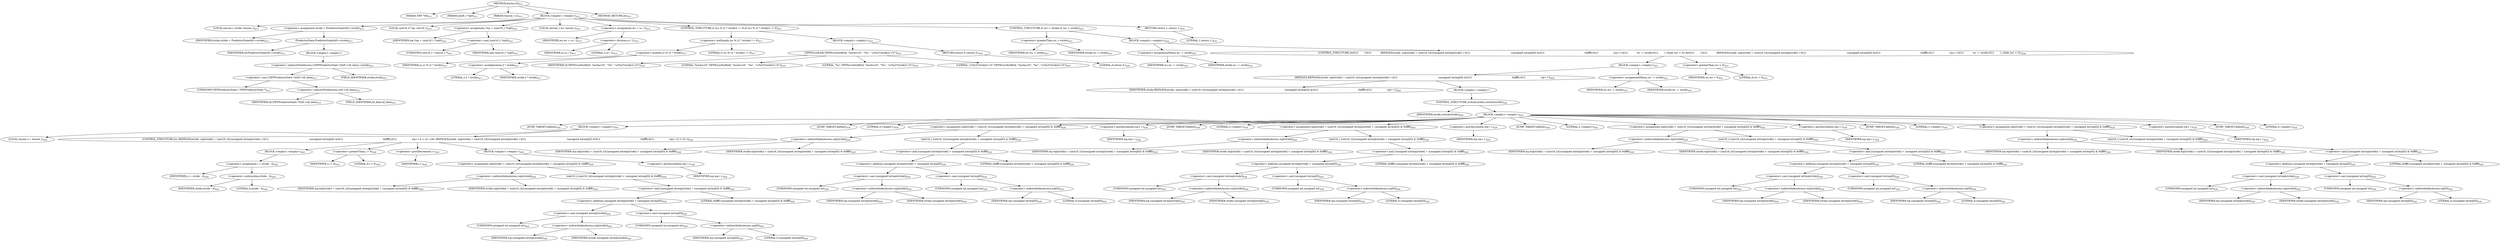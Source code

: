 digraph "horAcc16" {  
"36805" [label = <(METHOD,horAcc16)<SUB>411</SUB>> ]
"36806" [label = <(PARAM,TIFF *tif)<SUB>411</SUB>> ]
"36807" [label = <(PARAM,uint8_t *cp0)<SUB>411</SUB>> ]
"36808" [label = <(PARAM,tmsize_t cc)<SUB>411</SUB>> ]
"36809" [label = <(BLOCK,&lt;empty&gt;,&lt;empty&gt;)<SUB>412</SUB>> ]
"36810" [label = <(LOCAL,tmsize_t stride: tmsize_t)<SUB>413</SUB>> ]
"36811" [label = <(&lt;operator&gt;.assignment,stride = PredictorState(tif)-&gt;stride)<SUB>413</SUB>> ]
"36812" [label = <(IDENTIFIER,stride,stride = PredictorState(tif)-&gt;stride)<SUB>413</SUB>> ]
"36813" [label = <(PredictorState,PredictorState(tif)-&gt;stride)<SUB>413</SUB>> ]
"36814" [label = <(IDENTIFIER,tif,PredictorState(tif)-&gt;stride)<SUB>413</SUB>> ]
"36815" [label = <(BLOCK,&lt;empty&gt;,&lt;empty&gt;)> ]
"36816" [label = <(&lt;operator&gt;.indirectFieldAccess,((TIFFPredictorState *)(tif)-&gt;tif_data)-&gt;stride)<SUB>413</SUB>> ]
"36817" [label = <(&lt;operator&gt;.cast,(TIFFPredictorState *)(tif)-&gt;tif_data)<SUB>413</SUB>> ]
"36818" [label = <(UNKNOWN,TIFFPredictorState *,TIFFPredictorState *)<SUB>413</SUB>> ]
"36819" [label = <(&lt;operator&gt;.indirectFieldAccess,(tif)-&gt;tif_data)<SUB>413</SUB>> ]
"36820" [label = <(IDENTIFIER,tif,(TIFFPredictorState *)(tif)-&gt;tif_data)<SUB>413</SUB>> ]
"36821" [label = <(FIELD_IDENTIFIER,tif_data,tif_data)<SUB>413</SUB>> ]
"36822" [label = <(FIELD_IDENTIFIER,stride,stride)<SUB>413</SUB>> ]
"36823" [label = <(LOCAL,uint16_t* wp: uint16_t)<SUB>414</SUB>> ]
"36824" [label = <(&lt;operator&gt;.assignment,*wp = (uint16_t *)cp0)<SUB>414</SUB>> ]
"36825" [label = <(IDENTIFIER,wp,*wp = (uint16_t *)cp0)<SUB>414</SUB>> ]
"36826" [label = <(&lt;operator&gt;.cast,(uint16_t *)cp0)<SUB>414</SUB>> ]
"36827" [label = <(UNKNOWN,uint16_t *,uint16_t *)<SUB>414</SUB>> ]
"36828" [label = <(IDENTIFIER,cp0,(uint16_t *)cp0)<SUB>414</SUB>> ]
"36829" [label = <(LOCAL,tmsize_t wc: tmsize_t)<SUB>415</SUB>> ]
"36830" [label = <(&lt;operator&gt;.assignment,wc = cc / 2)<SUB>415</SUB>> ]
"36831" [label = <(IDENTIFIER,wc,wc = cc / 2)<SUB>415</SUB>> ]
"36832" [label = <(&lt;operator&gt;.division,cc / 2)<SUB>415</SUB>> ]
"36833" [label = <(IDENTIFIER,cc,cc / 2)<SUB>415</SUB>> ]
"36834" [label = <(LITERAL,2,cc / 2)<SUB>415</SUB>> ]
"36835" [label = <(CONTROL_STRUCTURE,if ((cc % (2 * stride)) != 0),if ((cc % (2 * stride)) != 0))<SUB>417</SUB>> ]
"36836" [label = <(&lt;operator&gt;.notEquals,(cc % (2 * stride)) != 0)<SUB>417</SUB>> ]
"36837" [label = <(&lt;operator&gt;.modulo,cc % (2 * stride))<SUB>417</SUB>> ]
"36838" [label = <(IDENTIFIER,cc,cc % (2 * stride))<SUB>417</SUB>> ]
"36839" [label = <(&lt;operator&gt;.multiplication,2 * stride)<SUB>417</SUB>> ]
"36840" [label = <(LITERAL,2,2 * stride)<SUB>417</SUB>> ]
"36841" [label = <(IDENTIFIER,stride,2 * stride)<SUB>417</SUB>> ]
"36842" [label = <(LITERAL,0,(cc % (2 * stride)) != 0)<SUB>417</SUB>> ]
"36843" [label = <(BLOCK,&lt;empty&gt;,&lt;empty&gt;)<SUB>418</SUB>> ]
"36844" [label = <(TIFFErrorExtR,TIFFErrorExtR(tif, &quot;horAcc16&quot;, &quot;%s&quot;, &quot;cc%(2*stride))!=0&quot;))<SUB>419</SUB>> ]
"36845" [label = <(IDENTIFIER,tif,TIFFErrorExtR(tif, &quot;horAcc16&quot;, &quot;%s&quot;, &quot;cc%(2*stride))!=0&quot;))<SUB>419</SUB>> ]
"36846" [label = <(LITERAL,&quot;horAcc16&quot;,TIFFErrorExtR(tif, &quot;horAcc16&quot;, &quot;%s&quot;, &quot;cc%(2*stride))!=0&quot;))<SUB>419</SUB>> ]
"36847" [label = <(LITERAL,&quot;%s&quot;,TIFFErrorExtR(tif, &quot;horAcc16&quot;, &quot;%s&quot;, &quot;cc%(2*stride))!=0&quot;))<SUB>419</SUB>> ]
"36848" [label = <(LITERAL,&quot;cc%(2*stride))!=0&quot;,TIFFErrorExtR(tif, &quot;horAcc16&quot;, &quot;%s&quot;, &quot;cc%(2*stride))!=0&quot;))<SUB>419</SUB>> ]
"36849" [label = <(RETURN,return 0;,return 0;)<SUB>420</SUB>> ]
"36850" [label = <(LITERAL,0,return 0;)<SUB>420</SUB>> ]
"36851" [label = <(CONTROL_STRUCTURE,if (wc &gt; stride),if (wc &gt; stride))<SUB>423</SUB>> ]
"36852" [label = <(&lt;operator&gt;.greaterThan,wc &gt; stride)<SUB>423</SUB>> ]
"36853" [label = <(IDENTIFIER,wc,wc &gt; stride)<SUB>423</SUB>> ]
"36854" [label = <(IDENTIFIER,stride,wc &gt; stride)<SUB>423</SUB>> ]
"36855" [label = <(BLOCK,&lt;empty&gt;,&lt;empty&gt;)<SUB>424</SUB>> ]
"36856" [label = <(&lt;operator&gt;.assignmentMinus,wc -= stride)<SUB>425</SUB>> ]
"36857" [label = <(IDENTIFIER,wc,wc -= stride)<SUB>425</SUB>> ]
"36858" [label = <(IDENTIFIER,stride,wc -= stride)<SUB>425</SUB>> ]
"36859" [label = <(CONTROL_STRUCTURE,do\012        {\012            REPEAT4(stride, wp[stride] = (uint16_t)(((unsigned int)wp[stride] +\012                                                     (unsigned int)wp[0]) &amp;\012                                                    0xffff);\012                    wp++)\012            wc -= stride;\012        } while (wc &gt; 0);,do\012        {\012            REPEAT4(stride, wp[stride] = (uint16_t)(((unsigned int)wp[stride] +\012                                                     (unsigned int)wp[0]) &amp;\012                                                    0xffff);\012                    wp++)\012            wc -= stride;\012        } while (wc &gt; 0);)<SUB>426</SUB>> ]
"36860" [label = <(BLOCK,&lt;empty&gt;,&lt;empty&gt;)<SUB>427</SUB>> ]
"36861" [label = <(REPEAT4,REPEAT4(stride, wp[stride] = (uint16_t)(((unsigned int)wp[stride] +\012                                                     (unsigned int)wp[0]) &amp;\012                                                    0xffff);\012                    wp++))<SUB>428</SUB>> ]
"36862" [label = <(IDENTIFIER,stride,REPEAT4(stride, wp[stride] = (uint16_t)(((unsigned int)wp[stride] +\012                                                     (unsigned int)wp[0]) &amp;\012                                                    0xffff);\012                    wp++))<SUB>428</SUB>> ]
"36863" [label = <(BLOCK,&lt;empty&gt;,&lt;empty&gt;)> ]
"36864" [label = <(CONTROL_STRUCTURE,switch(stride),switch(stride))<SUB>428</SUB>> ]
"36865" [label = <(IDENTIFIER,stride,switch(stride))<SUB>428</SUB>> ]
"36866" [label = <(BLOCK,&lt;empty&gt;,&lt;empty&gt;)<SUB>428</SUB>> ]
"36867" [label = <(JUMP_TARGET,default)<SUB>428</SUB>> ]
"36868" [label = <(BLOCK,&lt;empty&gt;,&lt;empty&gt;)<SUB>428</SUB>> ]
"36869" [label = <(LOCAL,tmsize_t i: tmsize_t)<SUB>428</SUB>> ]
"36870" [label = <(CONTROL_STRUCTURE,for (REPEAT4(stride, wp[stride] = (uint16_t)(((unsigned int)wp[stride] +\012                                                     (unsigned int)wp[0]) &amp;\012                                                    0xffff);\012                    wp++)i &gt; 0;i--),for (REPEAT4(stride, wp[stride] = (uint16_t)(((unsigned int)wp[stride] +\012                                                     (unsigned int)wp[0]) &amp;\012                                                    0xffff);\012                    wp++)i &gt; 0;i--))<SUB>428</SUB>> ]
"36871" [label = <(BLOCK,&lt;empty&gt;,&lt;empty&gt;)<SUB>428</SUB>> ]
"36872" [label = <(&lt;operator&gt;.assignment,i = stride - 4)<SUB>428</SUB>> ]
"36873" [label = <(IDENTIFIER,i,i = stride - 4)<SUB>428</SUB>> ]
"36874" [label = <(&lt;operator&gt;.subtraction,stride - 4)<SUB>428</SUB>> ]
"36875" [label = <(IDENTIFIER,stride,stride - 4)<SUB>428</SUB>> ]
"36876" [label = <(LITERAL,4,stride - 4)<SUB>428</SUB>> ]
"36877" [label = <(&lt;operator&gt;.greaterThan,i &gt; 0)<SUB>428</SUB>> ]
"36878" [label = <(IDENTIFIER,i,i &gt; 0)<SUB>428</SUB>> ]
"36879" [label = <(LITERAL,0,i &gt; 0)<SUB>428</SUB>> ]
"36880" [label = <(&lt;operator&gt;.postDecrement,i--)<SUB>428</SUB>> ]
"36881" [label = <(IDENTIFIER,i,i--)<SUB>428</SUB>> ]
"36882" [label = <(BLOCK,&lt;empty&gt;,&lt;empty&gt;)<SUB>428</SUB>> ]
"36883" [label = <(&lt;operator&gt;.assignment,wp[stride] = (uint16_t)(((unsigned int)wp[stride] + (unsigned int)wp[0]) &amp; 0xffff))<SUB>428</SUB>> ]
"36884" [label = <(&lt;operator&gt;.indirectIndexAccess,wp[stride])<SUB>428</SUB>> ]
"36885" [label = <(IDENTIFIER,wp,wp[stride] = (uint16_t)(((unsigned int)wp[stride] + (unsigned int)wp[0]) &amp; 0xffff))<SUB>428</SUB>> ]
"36886" [label = <(IDENTIFIER,stride,wp[stride] = (uint16_t)(((unsigned int)wp[stride] + (unsigned int)wp[0]) &amp; 0xffff))<SUB>428</SUB>> ]
"36887" [label = <(uint16_t,(uint16_t)(((unsigned int)wp[stride] + (unsigned int)wp[0]) &amp; 0xffff))<SUB>428</SUB>> ]
"36888" [label = <(&lt;operator&gt;.and,((unsigned int)wp[stride] + (unsigned int)wp[0]) &amp; 0xffff)<SUB>428</SUB>> ]
"36889" [label = <(&lt;operator&gt;.addition,(unsigned int)wp[stride] + (unsigned int)wp[0])<SUB>428</SUB>> ]
"36890" [label = <(&lt;operator&gt;.cast,(unsigned int)wp[stride])<SUB>428</SUB>> ]
"36891" [label = <(UNKNOWN,unsigned int,unsigned int)<SUB>428</SUB>> ]
"36892" [label = <(&lt;operator&gt;.indirectIndexAccess,wp[stride])<SUB>428</SUB>> ]
"36893" [label = <(IDENTIFIER,wp,(unsigned int)wp[stride])<SUB>428</SUB>> ]
"36894" [label = <(IDENTIFIER,stride,(unsigned int)wp[stride])<SUB>428</SUB>> ]
"36895" [label = <(&lt;operator&gt;.cast,(unsigned int)wp[0])<SUB>428</SUB>> ]
"36896" [label = <(UNKNOWN,unsigned int,unsigned int)<SUB>428</SUB>> ]
"36897" [label = <(&lt;operator&gt;.indirectIndexAccess,wp[0])<SUB>428</SUB>> ]
"36898" [label = <(IDENTIFIER,wp,(unsigned int)wp[0])<SUB>428</SUB>> ]
"36899" [label = <(LITERAL,0,(unsigned int)wp[0])<SUB>428</SUB>> ]
"36900" [label = <(LITERAL,0xffff,((unsigned int)wp[stride] + (unsigned int)wp[0]) &amp; 0xffff)<SUB>428</SUB>> ]
"36901" [label = <(&lt;operator&gt;.postIncrement,wp++)<SUB>428</SUB>> ]
"36902" [label = <(IDENTIFIER,wp,wp++)<SUB>428</SUB>> ]
"36903" [label = <(JUMP_TARGET,default)<SUB>428</SUB>> ]
"36904" [label = <(LITERAL,4,&lt;empty&gt;)<SUB>428</SUB>> ]
"36905" [label = <(&lt;operator&gt;.assignment,wp[stride] = (uint16_t)(((unsigned int)wp[stride] + (unsigned int)wp[0]) &amp; 0xffff))<SUB>428</SUB>> ]
"36906" [label = <(&lt;operator&gt;.indirectIndexAccess,wp[stride])<SUB>428</SUB>> ]
"36907" [label = <(IDENTIFIER,wp,wp[stride] = (uint16_t)(((unsigned int)wp[stride] + (unsigned int)wp[0]) &amp; 0xffff))<SUB>428</SUB>> ]
"36908" [label = <(IDENTIFIER,stride,wp[stride] = (uint16_t)(((unsigned int)wp[stride] + (unsigned int)wp[0]) &amp; 0xffff))<SUB>428</SUB>> ]
"36909" [label = <(uint16_t,(uint16_t)(((unsigned int)wp[stride] + (unsigned int)wp[0]) &amp; 0xffff))<SUB>428</SUB>> ]
"36910" [label = <(&lt;operator&gt;.and,((unsigned int)wp[stride] + (unsigned int)wp[0]) &amp; 0xffff)<SUB>428</SUB>> ]
"36911" [label = <(&lt;operator&gt;.addition,(unsigned int)wp[stride] + (unsigned int)wp[0])<SUB>428</SUB>> ]
"36912" [label = <(&lt;operator&gt;.cast,(unsigned int)wp[stride])<SUB>428</SUB>> ]
"36913" [label = <(UNKNOWN,unsigned int,unsigned int)<SUB>428</SUB>> ]
"36914" [label = <(&lt;operator&gt;.indirectIndexAccess,wp[stride])<SUB>428</SUB>> ]
"36915" [label = <(IDENTIFIER,wp,(unsigned int)wp[stride])<SUB>428</SUB>> ]
"36916" [label = <(IDENTIFIER,stride,(unsigned int)wp[stride])<SUB>428</SUB>> ]
"36917" [label = <(&lt;operator&gt;.cast,(unsigned int)wp[0])<SUB>428</SUB>> ]
"36918" [label = <(UNKNOWN,unsigned int,unsigned int)<SUB>428</SUB>> ]
"36919" [label = <(&lt;operator&gt;.indirectIndexAccess,wp[0])<SUB>428</SUB>> ]
"36920" [label = <(IDENTIFIER,wp,(unsigned int)wp[0])<SUB>428</SUB>> ]
"36921" [label = <(LITERAL,0,(unsigned int)wp[0])<SUB>428</SUB>> ]
"36922" [label = <(LITERAL,0xffff,((unsigned int)wp[stride] + (unsigned int)wp[0]) &amp; 0xffff)<SUB>428</SUB>> ]
"36923" [label = <(&lt;operator&gt;.postIncrement,wp++)<SUB>428</SUB>> ]
"36924" [label = <(IDENTIFIER,wp,wp++)<SUB>428</SUB>> ]
"36925" [label = <(JUMP_TARGET,default)<SUB>428</SUB>> ]
"36926" [label = <(LITERAL,3,&lt;empty&gt;)<SUB>428</SUB>> ]
"36927" [label = <(&lt;operator&gt;.assignment,wp[stride] = (uint16_t)(((unsigned int)wp[stride] + (unsigned int)wp[0]) &amp; 0xffff))<SUB>428</SUB>> ]
"36928" [label = <(&lt;operator&gt;.indirectIndexAccess,wp[stride])<SUB>428</SUB>> ]
"36929" [label = <(IDENTIFIER,wp,wp[stride] = (uint16_t)(((unsigned int)wp[stride] + (unsigned int)wp[0]) &amp; 0xffff))<SUB>428</SUB>> ]
"36930" [label = <(IDENTIFIER,stride,wp[stride] = (uint16_t)(((unsigned int)wp[stride] + (unsigned int)wp[0]) &amp; 0xffff))<SUB>428</SUB>> ]
"36931" [label = <(uint16_t,(uint16_t)(((unsigned int)wp[stride] + (unsigned int)wp[0]) &amp; 0xffff))<SUB>428</SUB>> ]
"36932" [label = <(&lt;operator&gt;.and,((unsigned int)wp[stride] + (unsigned int)wp[0]) &amp; 0xffff)<SUB>428</SUB>> ]
"36933" [label = <(&lt;operator&gt;.addition,(unsigned int)wp[stride] + (unsigned int)wp[0])<SUB>428</SUB>> ]
"36934" [label = <(&lt;operator&gt;.cast,(unsigned int)wp[stride])<SUB>428</SUB>> ]
"36935" [label = <(UNKNOWN,unsigned int,unsigned int)<SUB>428</SUB>> ]
"36936" [label = <(&lt;operator&gt;.indirectIndexAccess,wp[stride])<SUB>428</SUB>> ]
"36937" [label = <(IDENTIFIER,wp,(unsigned int)wp[stride])<SUB>428</SUB>> ]
"36938" [label = <(IDENTIFIER,stride,(unsigned int)wp[stride])<SUB>428</SUB>> ]
"36939" [label = <(&lt;operator&gt;.cast,(unsigned int)wp[0])<SUB>428</SUB>> ]
"36940" [label = <(UNKNOWN,unsigned int,unsigned int)<SUB>428</SUB>> ]
"36941" [label = <(&lt;operator&gt;.indirectIndexAccess,wp[0])<SUB>428</SUB>> ]
"36942" [label = <(IDENTIFIER,wp,(unsigned int)wp[0])<SUB>428</SUB>> ]
"36943" [label = <(LITERAL,0,(unsigned int)wp[0])<SUB>428</SUB>> ]
"36944" [label = <(LITERAL,0xffff,((unsigned int)wp[stride] + (unsigned int)wp[0]) &amp; 0xffff)<SUB>428</SUB>> ]
"36945" [label = <(&lt;operator&gt;.postIncrement,wp++)<SUB>428</SUB>> ]
"36946" [label = <(IDENTIFIER,wp,wp++)<SUB>428</SUB>> ]
"36947" [label = <(JUMP_TARGET,default)<SUB>428</SUB>> ]
"36948" [label = <(LITERAL,2,&lt;empty&gt;)<SUB>428</SUB>> ]
"36949" [label = <(&lt;operator&gt;.assignment,wp[stride] = (uint16_t)(((unsigned int)wp[stride] + (unsigned int)wp[0]) &amp; 0xffff))<SUB>428</SUB>> ]
"36950" [label = <(&lt;operator&gt;.indirectIndexAccess,wp[stride])<SUB>428</SUB>> ]
"36951" [label = <(IDENTIFIER,wp,wp[stride] = (uint16_t)(((unsigned int)wp[stride] + (unsigned int)wp[0]) &amp; 0xffff))<SUB>428</SUB>> ]
"36952" [label = <(IDENTIFIER,stride,wp[stride] = (uint16_t)(((unsigned int)wp[stride] + (unsigned int)wp[0]) &amp; 0xffff))<SUB>428</SUB>> ]
"36953" [label = <(uint16_t,(uint16_t)(((unsigned int)wp[stride] + (unsigned int)wp[0]) &amp; 0xffff))<SUB>428</SUB>> ]
"36954" [label = <(&lt;operator&gt;.and,((unsigned int)wp[stride] + (unsigned int)wp[0]) &amp; 0xffff)<SUB>428</SUB>> ]
"36955" [label = <(&lt;operator&gt;.addition,(unsigned int)wp[stride] + (unsigned int)wp[0])<SUB>428</SUB>> ]
"36956" [label = <(&lt;operator&gt;.cast,(unsigned int)wp[stride])<SUB>428</SUB>> ]
"36957" [label = <(UNKNOWN,unsigned int,unsigned int)<SUB>428</SUB>> ]
"36958" [label = <(&lt;operator&gt;.indirectIndexAccess,wp[stride])<SUB>428</SUB>> ]
"36959" [label = <(IDENTIFIER,wp,(unsigned int)wp[stride])<SUB>428</SUB>> ]
"36960" [label = <(IDENTIFIER,stride,(unsigned int)wp[stride])<SUB>428</SUB>> ]
"36961" [label = <(&lt;operator&gt;.cast,(unsigned int)wp[0])<SUB>428</SUB>> ]
"36962" [label = <(UNKNOWN,unsigned int,unsigned int)<SUB>428</SUB>> ]
"36963" [label = <(&lt;operator&gt;.indirectIndexAccess,wp[0])<SUB>428</SUB>> ]
"36964" [label = <(IDENTIFIER,wp,(unsigned int)wp[0])<SUB>428</SUB>> ]
"36965" [label = <(LITERAL,0,(unsigned int)wp[0])<SUB>428</SUB>> ]
"36966" [label = <(LITERAL,0xffff,((unsigned int)wp[stride] + (unsigned int)wp[0]) &amp; 0xffff)<SUB>428</SUB>> ]
"36967" [label = <(&lt;operator&gt;.postIncrement,wp++)<SUB>428</SUB>> ]
"36968" [label = <(IDENTIFIER,wp,wp++)<SUB>428</SUB>> ]
"36969" [label = <(JUMP_TARGET,default)<SUB>428</SUB>> ]
"36970" [label = <(LITERAL,1,&lt;empty&gt;)<SUB>428</SUB>> ]
"36971" [label = <(&lt;operator&gt;.assignment,wp[stride] = (uint16_t)(((unsigned int)wp[stride] + (unsigned int)wp[0]) &amp; 0xffff))<SUB>428</SUB>> ]
"36972" [label = <(&lt;operator&gt;.indirectIndexAccess,wp[stride])<SUB>428</SUB>> ]
"36973" [label = <(IDENTIFIER,wp,wp[stride] = (uint16_t)(((unsigned int)wp[stride] + (unsigned int)wp[0]) &amp; 0xffff))<SUB>428</SUB>> ]
"36974" [label = <(IDENTIFIER,stride,wp[stride] = (uint16_t)(((unsigned int)wp[stride] + (unsigned int)wp[0]) &amp; 0xffff))<SUB>428</SUB>> ]
"36975" [label = <(uint16_t,(uint16_t)(((unsigned int)wp[stride] + (unsigned int)wp[0]) &amp; 0xffff))<SUB>428</SUB>> ]
"36976" [label = <(&lt;operator&gt;.and,((unsigned int)wp[stride] + (unsigned int)wp[0]) &amp; 0xffff)<SUB>428</SUB>> ]
"36977" [label = <(&lt;operator&gt;.addition,(unsigned int)wp[stride] + (unsigned int)wp[0])<SUB>428</SUB>> ]
"36978" [label = <(&lt;operator&gt;.cast,(unsigned int)wp[stride])<SUB>428</SUB>> ]
"36979" [label = <(UNKNOWN,unsigned int,unsigned int)<SUB>428</SUB>> ]
"36980" [label = <(&lt;operator&gt;.indirectIndexAccess,wp[stride])<SUB>428</SUB>> ]
"36981" [label = <(IDENTIFIER,wp,(unsigned int)wp[stride])<SUB>428</SUB>> ]
"36982" [label = <(IDENTIFIER,stride,(unsigned int)wp[stride])<SUB>428</SUB>> ]
"36983" [label = <(&lt;operator&gt;.cast,(unsigned int)wp[0])<SUB>428</SUB>> ]
"36984" [label = <(UNKNOWN,unsigned int,unsigned int)<SUB>428</SUB>> ]
"36985" [label = <(&lt;operator&gt;.indirectIndexAccess,wp[0])<SUB>428</SUB>> ]
"36986" [label = <(IDENTIFIER,wp,(unsigned int)wp[0])<SUB>428</SUB>> ]
"36987" [label = <(LITERAL,0,(unsigned int)wp[0])<SUB>428</SUB>> ]
"36988" [label = <(LITERAL,0xffff,((unsigned int)wp[stride] + (unsigned int)wp[0]) &amp; 0xffff)<SUB>428</SUB>> ]
"36989" [label = <(&lt;operator&gt;.postIncrement,wp++)<SUB>428</SUB>> ]
"36990" [label = <(IDENTIFIER,wp,wp++)<SUB>428</SUB>> ]
"36991" [label = <(JUMP_TARGET,default)<SUB>428</SUB>> ]
"36992" [label = <(LITERAL,0,&lt;empty&gt;)<SUB>428</SUB>> ]
"36993" [label = <(&lt;operator&gt;.assignmentMinus,wc -= stride)<SUB>432</SUB>> ]
"36994" [label = <(IDENTIFIER,wc,wc -= stride)<SUB>432</SUB>> ]
"36995" [label = <(IDENTIFIER,stride,wc -= stride)<SUB>432</SUB>> ]
"36996" [label = <(&lt;operator&gt;.greaterThan,wc &gt; 0)<SUB>433</SUB>> ]
"36997" [label = <(IDENTIFIER,wc,wc &gt; 0)<SUB>433</SUB>> ]
"36998" [label = <(LITERAL,0,wc &gt; 0)<SUB>433</SUB>> ]
"36999" [label = <(RETURN,return 1;,return 1;)<SUB>435</SUB>> ]
"37000" [label = <(LITERAL,1,return 1;)<SUB>435</SUB>> ]
"37001" [label = <(METHOD_RETURN,int)<SUB>411</SUB>> ]
  "36805" -> "36806" 
  "36805" -> "36807" 
  "36805" -> "36808" 
  "36805" -> "36809" 
  "36805" -> "37001" 
  "36809" -> "36810" 
  "36809" -> "36811" 
  "36809" -> "36823" 
  "36809" -> "36824" 
  "36809" -> "36829" 
  "36809" -> "36830" 
  "36809" -> "36835" 
  "36809" -> "36851" 
  "36809" -> "36999" 
  "36811" -> "36812" 
  "36811" -> "36813" 
  "36813" -> "36814" 
  "36813" -> "36815" 
  "36815" -> "36816" 
  "36816" -> "36817" 
  "36816" -> "36822" 
  "36817" -> "36818" 
  "36817" -> "36819" 
  "36819" -> "36820" 
  "36819" -> "36821" 
  "36824" -> "36825" 
  "36824" -> "36826" 
  "36826" -> "36827" 
  "36826" -> "36828" 
  "36830" -> "36831" 
  "36830" -> "36832" 
  "36832" -> "36833" 
  "36832" -> "36834" 
  "36835" -> "36836" 
  "36835" -> "36843" 
  "36836" -> "36837" 
  "36836" -> "36842" 
  "36837" -> "36838" 
  "36837" -> "36839" 
  "36839" -> "36840" 
  "36839" -> "36841" 
  "36843" -> "36844" 
  "36843" -> "36849" 
  "36844" -> "36845" 
  "36844" -> "36846" 
  "36844" -> "36847" 
  "36844" -> "36848" 
  "36849" -> "36850" 
  "36851" -> "36852" 
  "36851" -> "36855" 
  "36852" -> "36853" 
  "36852" -> "36854" 
  "36855" -> "36856" 
  "36855" -> "36859" 
  "36856" -> "36857" 
  "36856" -> "36858" 
  "36859" -> "36860" 
  "36859" -> "36996" 
  "36860" -> "36861" 
  "36860" -> "36993" 
  "36861" -> "36862" 
  "36861" -> "36863" 
  "36863" -> "36864" 
  "36864" -> "36865" 
  "36864" -> "36866" 
  "36866" -> "36867" 
  "36866" -> "36868" 
  "36866" -> "36903" 
  "36866" -> "36904" 
  "36866" -> "36905" 
  "36866" -> "36923" 
  "36866" -> "36925" 
  "36866" -> "36926" 
  "36866" -> "36927" 
  "36866" -> "36945" 
  "36866" -> "36947" 
  "36866" -> "36948" 
  "36866" -> "36949" 
  "36866" -> "36967" 
  "36866" -> "36969" 
  "36866" -> "36970" 
  "36866" -> "36971" 
  "36866" -> "36989" 
  "36866" -> "36991" 
  "36866" -> "36992" 
  "36868" -> "36869" 
  "36868" -> "36870" 
  "36870" -> "36871" 
  "36870" -> "36877" 
  "36870" -> "36880" 
  "36870" -> "36882" 
  "36871" -> "36872" 
  "36872" -> "36873" 
  "36872" -> "36874" 
  "36874" -> "36875" 
  "36874" -> "36876" 
  "36877" -> "36878" 
  "36877" -> "36879" 
  "36880" -> "36881" 
  "36882" -> "36883" 
  "36882" -> "36901" 
  "36883" -> "36884" 
  "36883" -> "36887" 
  "36884" -> "36885" 
  "36884" -> "36886" 
  "36887" -> "36888" 
  "36888" -> "36889" 
  "36888" -> "36900" 
  "36889" -> "36890" 
  "36889" -> "36895" 
  "36890" -> "36891" 
  "36890" -> "36892" 
  "36892" -> "36893" 
  "36892" -> "36894" 
  "36895" -> "36896" 
  "36895" -> "36897" 
  "36897" -> "36898" 
  "36897" -> "36899" 
  "36901" -> "36902" 
  "36905" -> "36906" 
  "36905" -> "36909" 
  "36906" -> "36907" 
  "36906" -> "36908" 
  "36909" -> "36910" 
  "36910" -> "36911" 
  "36910" -> "36922" 
  "36911" -> "36912" 
  "36911" -> "36917" 
  "36912" -> "36913" 
  "36912" -> "36914" 
  "36914" -> "36915" 
  "36914" -> "36916" 
  "36917" -> "36918" 
  "36917" -> "36919" 
  "36919" -> "36920" 
  "36919" -> "36921" 
  "36923" -> "36924" 
  "36927" -> "36928" 
  "36927" -> "36931" 
  "36928" -> "36929" 
  "36928" -> "36930" 
  "36931" -> "36932" 
  "36932" -> "36933" 
  "36932" -> "36944" 
  "36933" -> "36934" 
  "36933" -> "36939" 
  "36934" -> "36935" 
  "36934" -> "36936" 
  "36936" -> "36937" 
  "36936" -> "36938" 
  "36939" -> "36940" 
  "36939" -> "36941" 
  "36941" -> "36942" 
  "36941" -> "36943" 
  "36945" -> "36946" 
  "36949" -> "36950" 
  "36949" -> "36953" 
  "36950" -> "36951" 
  "36950" -> "36952" 
  "36953" -> "36954" 
  "36954" -> "36955" 
  "36954" -> "36966" 
  "36955" -> "36956" 
  "36955" -> "36961" 
  "36956" -> "36957" 
  "36956" -> "36958" 
  "36958" -> "36959" 
  "36958" -> "36960" 
  "36961" -> "36962" 
  "36961" -> "36963" 
  "36963" -> "36964" 
  "36963" -> "36965" 
  "36967" -> "36968" 
  "36971" -> "36972" 
  "36971" -> "36975" 
  "36972" -> "36973" 
  "36972" -> "36974" 
  "36975" -> "36976" 
  "36976" -> "36977" 
  "36976" -> "36988" 
  "36977" -> "36978" 
  "36977" -> "36983" 
  "36978" -> "36979" 
  "36978" -> "36980" 
  "36980" -> "36981" 
  "36980" -> "36982" 
  "36983" -> "36984" 
  "36983" -> "36985" 
  "36985" -> "36986" 
  "36985" -> "36987" 
  "36989" -> "36990" 
  "36993" -> "36994" 
  "36993" -> "36995" 
  "36996" -> "36997" 
  "36996" -> "36998" 
  "36999" -> "37000" 
}
